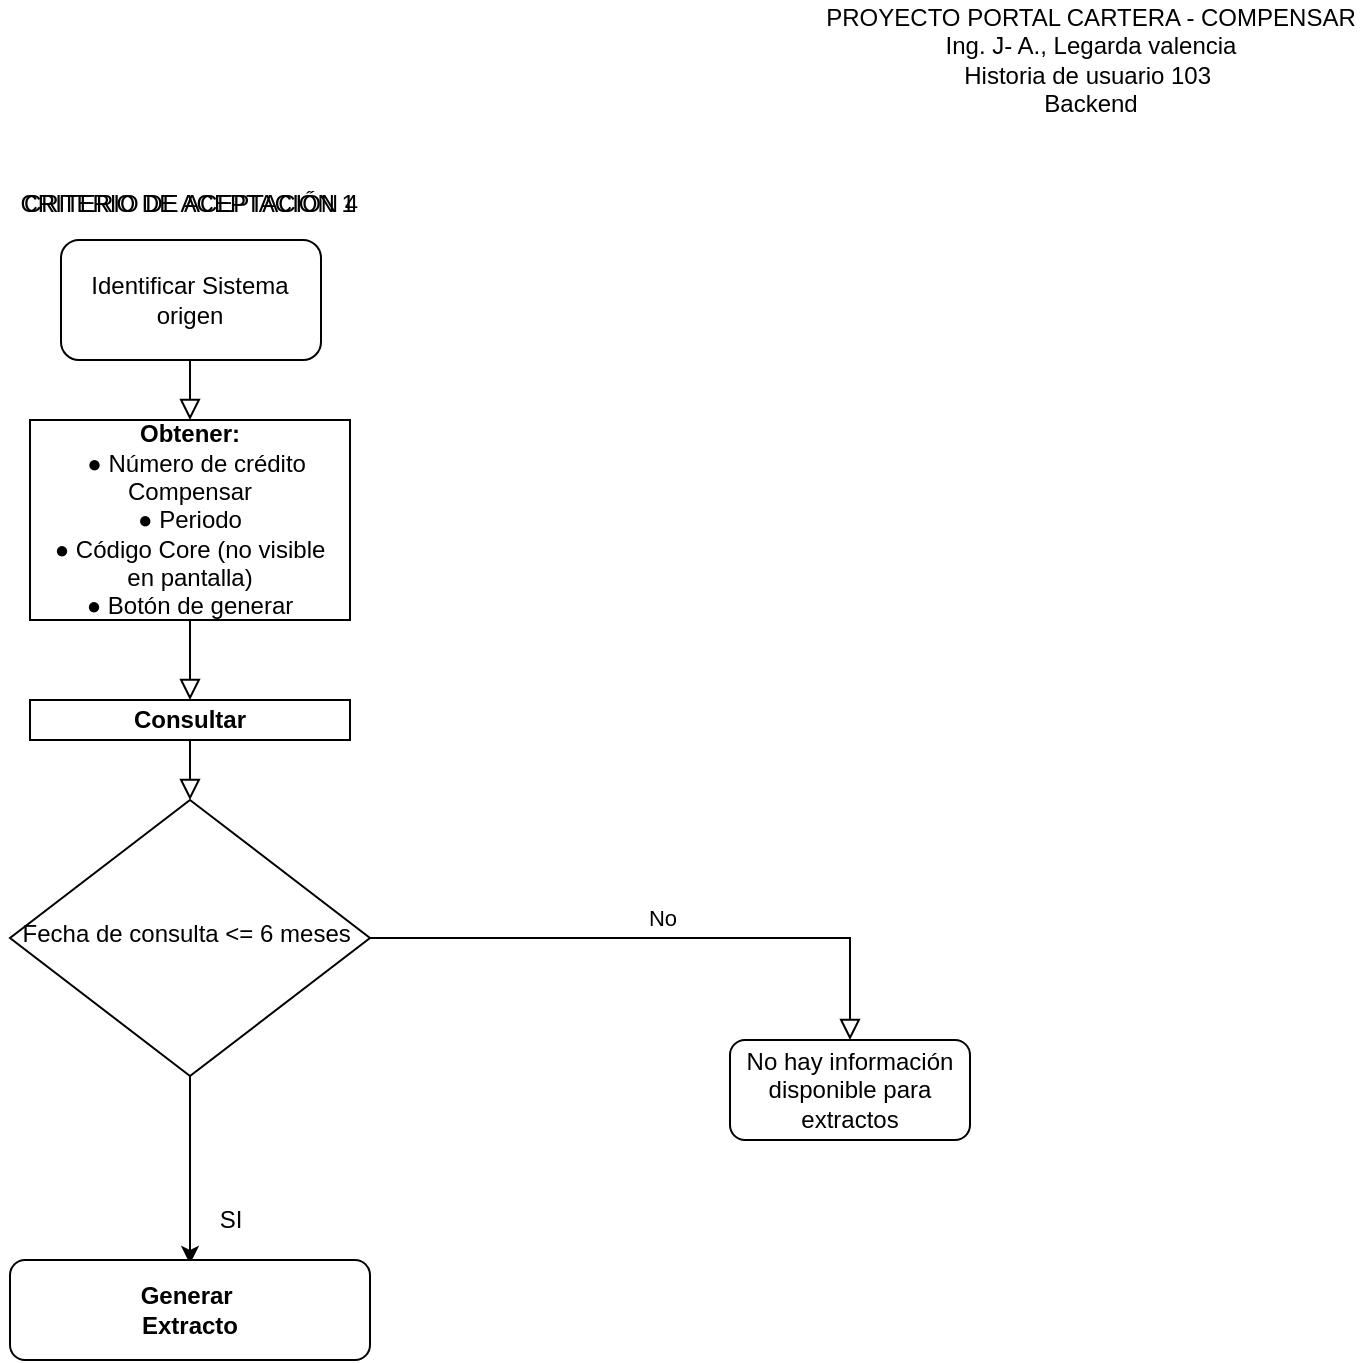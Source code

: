 <mxfile version="14.6.10" type="github">
  <diagram id="C5RBs43oDa-KdzZeNtuy" name="Page-1">
    <mxGraphModel dx="1102" dy="582" grid="1" gridSize="10" guides="1" tooltips="1" connect="1" arrows="1" fold="1" page="1" pageScale="1" pageWidth="827" pageHeight="1169" math="0" shadow="0">
      <root>
        <mxCell id="WIyWlLk6GJQsqaUBKTNV-0" />
        <mxCell id="WIyWlLk6GJQsqaUBKTNV-1" parent="WIyWlLk6GJQsqaUBKTNV-0" />
        <mxCell id="1YYs1XJ9HoQRJXA_1YcX-0" value="" style="rounded=0;html=1;jettySize=auto;orthogonalLoop=1;fontSize=11;endArrow=block;endFill=0;endSize=8;strokeWidth=1;shadow=0;labelBackgroundColor=none;edgeStyle=orthogonalEdgeStyle;entryX=0.5;entryY=0;entryDx=0;entryDy=0;" parent="WIyWlLk6GJQsqaUBKTNV-1" target="1YYs1XJ9HoQRJXA_1YcX-21" edge="1">
          <mxGeometry relative="1" as="geometry">
            <mxPoint x="220" y="272" as="targetPoint" />
            <mxPoint x="220" y="210" as="sourcePoint" />
          </mxGeometry>
        </mxCell>
        <mxCell id="1YYs1XJ9HoQRJXA_1YcX-5" value="Fecha de consulta &amp;lt;= 6 meses&amp;nbsp;&lt;br&gt;" style="rhombus;whiteSpace=wrap;html=1;shadow=0;fontFamily=Helvetica;fontSize=12;align=center;strokeWidth=1;spacing=6;spacingTop=-4;" parent="WIyWlLk6GJQsqaUBKTNV-1" vertex="1">
          <mxGeometry x="130" y="430" width="180" height="138" as="geometry" />
        </mxCell>
        <mxCell id="1YYs1XJ9HoQRJXA_1YcX-9" value="No" style="edgeStyle=orthogonalEdgeStyle;rounded=0;html=1;jettySize=auto;orthogonalLoop=1;fontSize=11;endArrow=block;endFill=0;endSize=8;strokeWidth=1;shadow=0;labelBackgroundColor=none;exitX=1;exitY=0.5;exitDx=0;exitDy=0;entryX=0.5;entryY=0;entryDx=0;entryDy=0;" parent="WIyWlLk6GJQsqaUBKTNV-1" source="1YYs1XJ9HoQRJXA_1YcX-5" target="1YYs1XJ9HoQRJXA_1YcX-22" edge="1">
          <mxGeometry y="10" relative="1" as="geometry">
            <mxPoint as="offset" />
            <mxPoint x="280" y="398" as="sourcePoint" />
            <mxPoint x="560" y="499" as="targetPoint" />
            <Array as="points">
              <mxPoint x="550" y="499" />
            </Array>
          </mxGeometry>
        </mxCell>
        <mxCell id="1YYs1XJ9HoQRJXA_1YcX-11" value="" style="endArrow=classic;html=1;rounded=0;edgeStyle=orthogonalEdgeStyle;exitX=0.5;exitY=1;exitDx=0;exitDy=0;" parent="WIyWlLk6GJQsqaUBKTNV-1" source="1YYs1XJ9HoQRJXA_1YcX-5" edge="1">
          <mxGeometry width="50" height="50" relative="1" as="geometry">
            <mxPoint x="190" y="702" as="sourcePoint" />
            <mxPoint x="220" y="662" as="targetPoint" />
          </mxGeometry>
        </mxCell>
        <mxCell id="1YYs1XJ9HoQRJXA_1YcX-19" value="CRITERIO DE ACEPTACIÓN 1&amp;nbsp;" style="text;html=1;align=center;verticalAlign=middle;resizable=0;points=[];autosize=1;strokeColor=none;" parent="WIyWlLk6GJQsqaUBKTNV-1" vertex="1">
          <mxGeometry x="125" y="122" width="190" height="20" as="geometry" />
        </mxCell>
        <mxCell id="1YYs1XJ9HoQRJXA_1YcX-21" value="&lt;b&gt;Obtener:&lt;br&gt;&lt;/b&gt;&amp;nbsp; ● Número de crédito &lt;br/&gt;Compensar &lt;br/&gt;● Periodo &lt;br/&gt;● Código Core (no visible &lt;br/&gt;en pantalla)&lt;br/&gt;● Botón de generar&lt;b&gt;&lt;br&gt;&lt;/b&gt;" style="rounded=0;whiteSpace=wrap;html=1;" parent="WIyWlLk6GJQsqaUBKTNV-1" vertex="1">
          <mxGeometry x="140" y="240" width="160" height="100" as="geometry" />
        </mxCell>
        <mxCell id="1YYs1XJ9HoQRJXA_1YcX-22" value="No hay información disponible para extractos" style="rounded=1;whiteSpace=wrap;html=1;fontSize=12;glass=0;strokeWidth=1;shadow=0;" parent="WIyWlLk6GJQsqaUBKTNV-1" vertex="1">
          <mxGeometry x="490" y="550" width="120" height="50" as="geometry" />
        </mxCell>
        <mxCell id="1YYs1XJ9HoQRJXA_1YcX-37" value="SI" style="text;html=1;align=center;verticalAlign=middle;resizable=0;points=[];autosize=1;strokeColor=none;" parent="WIyWlLk6GJQsqaUBKTNV-1" vertex="1">
          <mxGeometry x="225" y="630" width="30" height="20" as="geometry" />
        </mxCell>
        <mxCell id="1YYs1XJ9HoQRJXA_1YcX-43" value="" style="rounded=0;html=1;jettySize=auto;orthogonalLoop=1;fontSize=11;endArrow=block;endFill=0;endSize=8;strokeWidth=1;shadow=0;labelBackgroundColor=none;edgeStyle=orthogonalEdgeStyle;entryX=0.5;entryY=0;entryDx=0;entryDy=0;exitX=0.5;exitY=1;exitDx=0;exitDy=0;" parent="WIyWlLk6GJQsqaUBKTNV-1" source="1YYs1XJ9HoQRJXA_1YcX-21" target="1YYs1XJ9HoQRJXA_1YcX-44" edge="1">
          <mxGeometry relative="1" as="geometry">
            <mxPoint x="220" y="330" as="sourcePoint" />
            <mxPoint x="219.86" y="360" as="targetPoint" />
            <Array as="points" />
          </mxGeometry>
        </mxCell>
        <mxCell id="1YYs1XJ9HoQRJXA_1YcX-44" value="&lt;b&gt;Consultar&lt;/b&gt;" style="rounded=0;whiteSpace=wrap;html=1;" parent="WIyWlLk6GJQsqaUBKTNV-1" vertex="1">
          <mxGeometry x="140" y="380" width="160" height="20" as="geometry" />
        </mxCell>
        <mxCell id="1YYs1XJ9HoQRJXA_1YcX-46" value="" style="rounded=0;html=1;jettySize=auto;orthogonalLoop=1;fontSize=11;endArrow=block;endFill=0;endSize=8;strokeWidth=1;shadow=0;labelBackgroundColor=none;edgeStyle=orthogonalEdgeStyle;entryX=0.5;entryY=0;entryDx=0;entryDy=0;exitX=0.5;exitY=1;exitDx=0;exitDy=0;" parent="WIyWlLk6GJQsqaUBKTNV-1" source="1YYs1XJ9HoQRJXA_1YcX-44" target="1YYs1XJ9HoQRJXA_1YcX-5" edge="1">
          <mxGeometry relative="1" as="geometry">
            <mxPoint x="245" y="390.0" as="sourcePoint" />
            <mxPoint x="240" y="420" as="targetPoint" />
            <Array as="points">
              <mxPoint x="215" y="400" />
              <mxPoint x="220" y="400" />
            </Array>
          </mxGeometry>
        </mxCell>
        <mxCell id="1YYs1XJ9HoQRJXA_1YcX-47" value="PROYECTO PORTAL CARTERA - COMPENSAR&lt;br&gt;Ing. J- A., Legarda valencia&lt;br&gt;Historia de usuario 103&amp;nbsp;&lt;br&gt;Backend" style="text;html=1;align=center;verticalAlign=middle;resizable=0;points=[];autosize=1;strokeColor=none;" parent="WIyWlLk6GJQsqaUBKTNV-1" vertex="1">
          <mxGeometry x="530" y="30" width="280" height="60" as="geometry" />
        </mxCell>
        <mxCell id="1YYs1XJ9HoQRJXA_1YcX-48" value="CRITERIO DE ACEPTACIÓN 4" style="text;html=1;align=center;verticalAlign=middle;resizable=0;points=[];autosize=1;strokeColor=none;" parent="WIyWlLk6GJQsqaUBKTNV-1" vertex="1">
          <mxGeometry x="130" y="122" width="180" height="20" as="geometry" />
        </mxCell>
        <mxCell id="18cucAAysj5go67WvTSq-0" value="&lt;b&gt;Generar&amp;nbsp;&lt;/b&gt;&lt;br&gt;&lt;b&gt;Extracto&lt;/b&gt;" style="rounded=1;whiteSpace=wrap;html=1;fontSize=12;glass=0;strokeWidth=1;shadow=0;" vertex="1" parent="WIyWlLk6GJQsqaUBKTNV-1">
          <mxGeometry x="130" y="660" width="180" height="50" as="geometry" />
        </mxCell>
        <mxCell id="18cucAAysj5go67WvTSq-1" value="" style="rounded=1;whiteSpace=wrap;html=1;" vertex="1" parent="WIyWlLk6GJQsqaUBKTNV-1">
          <mxGeometry x="155.5" y="150" width="130" height="60" as="geometry" />
        </mxCell>
        <mxCell id="18cucAAysj5go67WvTSq-2" value="Identificar Sistema origen" style="text;html=1;strokeColor=none;fillColor=none;align=center;verticalAlign=middle;whiteSpace=wrap;rounded=0;" vertex="1" parent="WIyWlLk6GJQsqaUBKTNV-1">
          <mxGeometry x="154.5" y="170" width="130" height="20" as="geometry" />
        </mxCell>
      </root>
    </mxGraphModel>
  </diagram>
</mxfile>
